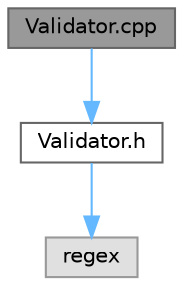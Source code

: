 digraph "Validator.cpp"
{
 // LATEX_PDF_SIZE
  bgcolor="transparent";
  edge [fontname=Helvetica,fontsize=10,labelfontname=Helvetica,labelfontsize=10];
  node [fontname=Helvetica,fontsize=10,shape=box,height=0.2,width=0.4];
  Node1 [id="Node000001",label="Validator.cpp",height=0.2,width=0.4,color="gray40", fillcolor="grey60", style="filled", fontcolor="black",tooltip=".CPP file for validator class"];
  Node1 -> Node2 [id="edge1_Node000001_Node000002",color="steelblue1",style="solid",tooltip=" "];
  Node2 [id="Node000002",label="Validator.h",height=0.2,width=0.4,color="grey40", fillcolor="white", style="filled",URL="$_validator_8h.html",tooltip="Collection of functions for checking validity of data."];
  Node2 -> Node3 [id="edge2_Node000002_Node000003",color="steelblue1",style="solid",tooltip=" "];
  Node3 [id="Node000003",label="regex",height=0.2,width=0.4,color="grey60", fillcolor="#E0E0E0", style="filled",tooltip=" "];
}
